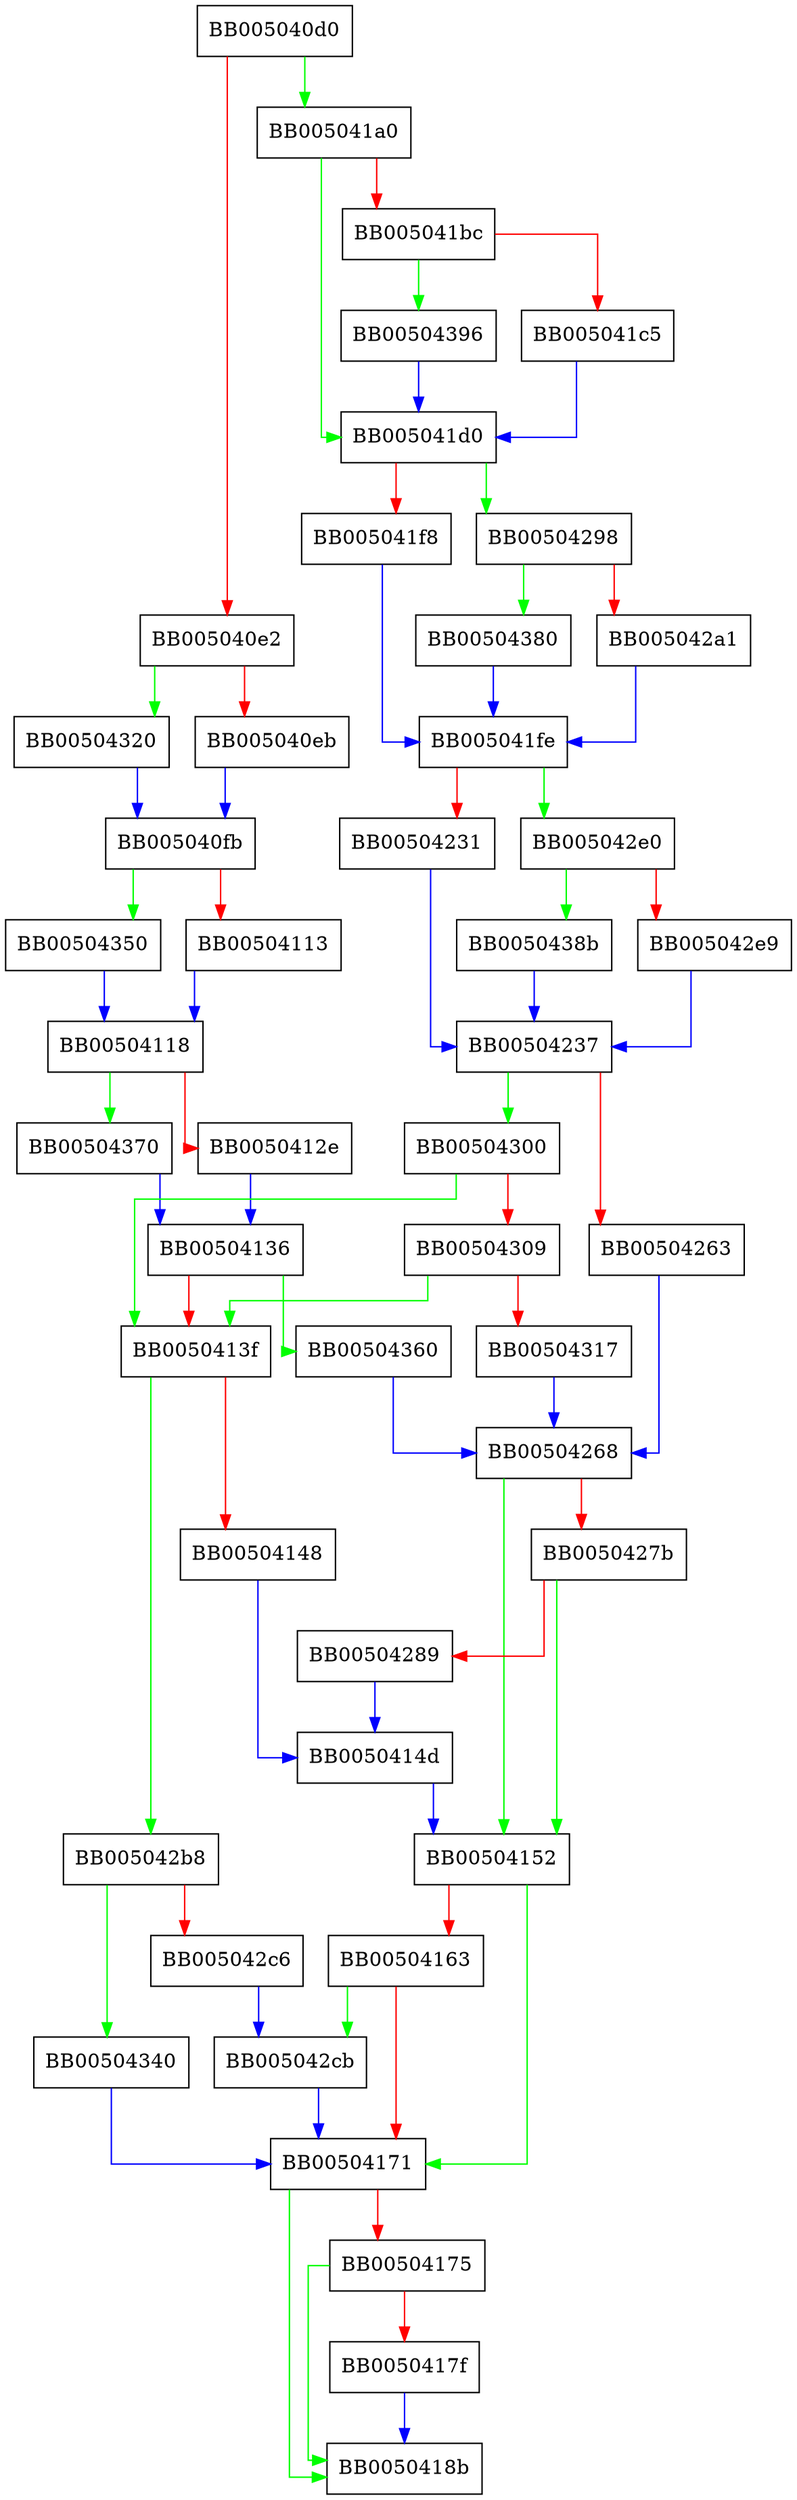 digraph determine_len {
  node [shape="box"];
  graph [splines=ortho];
  BB005040d0 -> BB005041a0 [color="green"];
  BB005040d0 -> BB005040e2 [color="red"];
  BB005040e2 -> BB00504320 [color="green"];
  BB005040e2 -> BB005040eb [color="red"];
  BB005040eb -> BB005040fb [color="blue"];
  BB005040fb -> BB00504350 [color="green"];
  BB005040fb -> BB00504113 [color="red"];
  BB00504113 -> BB00504118 [color="blue"];
  BB00504118 -> BB00504370 [color="green"];
  BB00504118 -> BB0050412e [color="red"];
  BB0050412e -> BB00504136 [color="blue"];
  BB00504136 -> BB00504360 [color="green"];
  BB00504136 -> BB0050413f [color="red"];
  BB0050413f -> BB005042b8 [color="green"];
  BB0050413f -> BB00504148 [color="red"];
  BB00504148 -> BB0050414d [color="blue"];
  BB0050414d -> BB00504152 [color="blue"];
  BB00504152 -> BB00504171 [color="green"];
  BB00504152 -> BB00504163 [color="red"];
  BB00504163 -> BB005042cb [color="green"];
  BB00504163 -> BB00504171 [color="red"];
  BB00504171 -> BB0050418b [color="green"];
  BB00504171 -> BB00504175 [color="red"];
  BB00504175 -> BB0050418b [color="green"];
  BB00504175 -> BB0050417f [color="red"];
  BB0050417f -> BB0050418b [color="blue"];
  BB005041a0 -> BB005041d0 [color="green"];
  BB005041a0 -> BB005041bc [color="red"];
  BB005041bc -> BB00504396 [color="green"];
  BB005041bc -> BB005041c5 [color="red"];
  BB005041c5 -> BB005041d0 [color="blue"];
  BB005041d0 -> BB00504298 [color="green"];
  BB005041d0 -> BB005041f8 [color="red"];
  BB005041f8 -> BB005041fe [color="blue"];
  BB005041fe -> BB005042e0 [color="green"];
  BB005041fe -> BB00504231 [color="red"];
  BB00504231 -> BB00504237 [color="blue"];
  BB00504237 -> BB00504300 [color="green"];
  BB00504237 -> BB00504263 [color="red"];
  BB00504263 -> BB00504268 [color="blue"];
  BB00504268 -> BB00504152 [color="green"];
  BB00504268 -> BB0050427b [color="red"];
  BB0050427b -> BB00504152 [color="green"];
  BB0050427b -> BB00504289 [color="red"];
  BB00504289 -> BB0050414d [color="blue"];
  BB00504298 -> BB00504380 [color="green"];
  BB00504298 -> BB005042a1 [color="red"];
  BB005042a1 -> BB005041fe [color="blue"];
  BB005042b8 -> BB00504340 [color="green"];
  BB005042b8 -> BB005042c6 [color="red"];
  BB005042c6 -> BB005042cb [color="blue"];
  BB005042cb -> BB00504171 [color="blue"];
  BB005042e0 -> BB0050438b [color="green"];
  BB005042e0 -> BB005042e9 [color="red"];
  BB005042e9 -> BB00504237 [color="blue"];
  BB00504300 -> BB0050413f [color="green"];
  BB00504300 -> BB00504309 [color="red"];
  BB00504309 -> BB0050413f [color="green"];
  BB00504309 -> BB00504317 [color="red"];
  BB00504317 -> BB00504268 [color="blue"];
  BB00504320 -> BB005040fb [color="blue"];
  BB00504340 -> BB00504171 [color="blue"];
  BB00504350 -> BB00504118 [color="blue"];
  BB00504360 -> BB00504268 [color="blue"];
  BB00504370 -> BB00504136 [color="blue"];
  BB00504380 -> BB005041fe [color="blue"];
  BB0050438b -> BB00504237 [color="blue"];
  BB00504396 -> BB005041d0 [color="blue"];
}